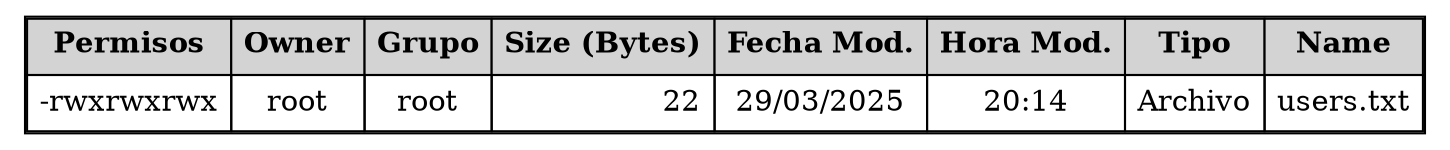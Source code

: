 digraph G {
	node [shape=none];
	graph [splines=false];
	ls_report [label=<
		<TABLE BORDER="1" CELLBORDER="1" CELLSPACING="0" CELLPADDING="5">
		<TR>
			<TD BGCOLOR="lightgrey"><B>Permisos</B></TD>
			<TD BGCOLOR="lightgrey"><B>Owner</B></TD>
			<TD BGCOLOR="lightgrey"><B>Grupo</B></TD>
			<TD BGCOLOR="lightgrey"><B>Size (Bytes)</B></TD>
			<TD BGCOLOR="lightgrey"><B>Fecha Mod.</B></TD>
			<TD BGCOLOR="lightgrey"><B>Hora Mod.</B></TD>
			<TD BGCOLOR="lightgrey"><B>Tipo</B></TD>
			<TD BGCOLOR="lightgrey"><B>Name</B></TD>
		</TR>
		<TR>
			<TD>-rwxrwxrwx</TD>
			<TD>root</TD>
			<TD>root</TD>
			<TD ALIGN="RIGHT">22</TD>
			<TD>29/03/2025</TD>
			<TD>20:14</TD>
			<TD>Archivo</TD>
			<TD>users.txt</TD>
		</TR>
		</TABLE>
	>];
}
